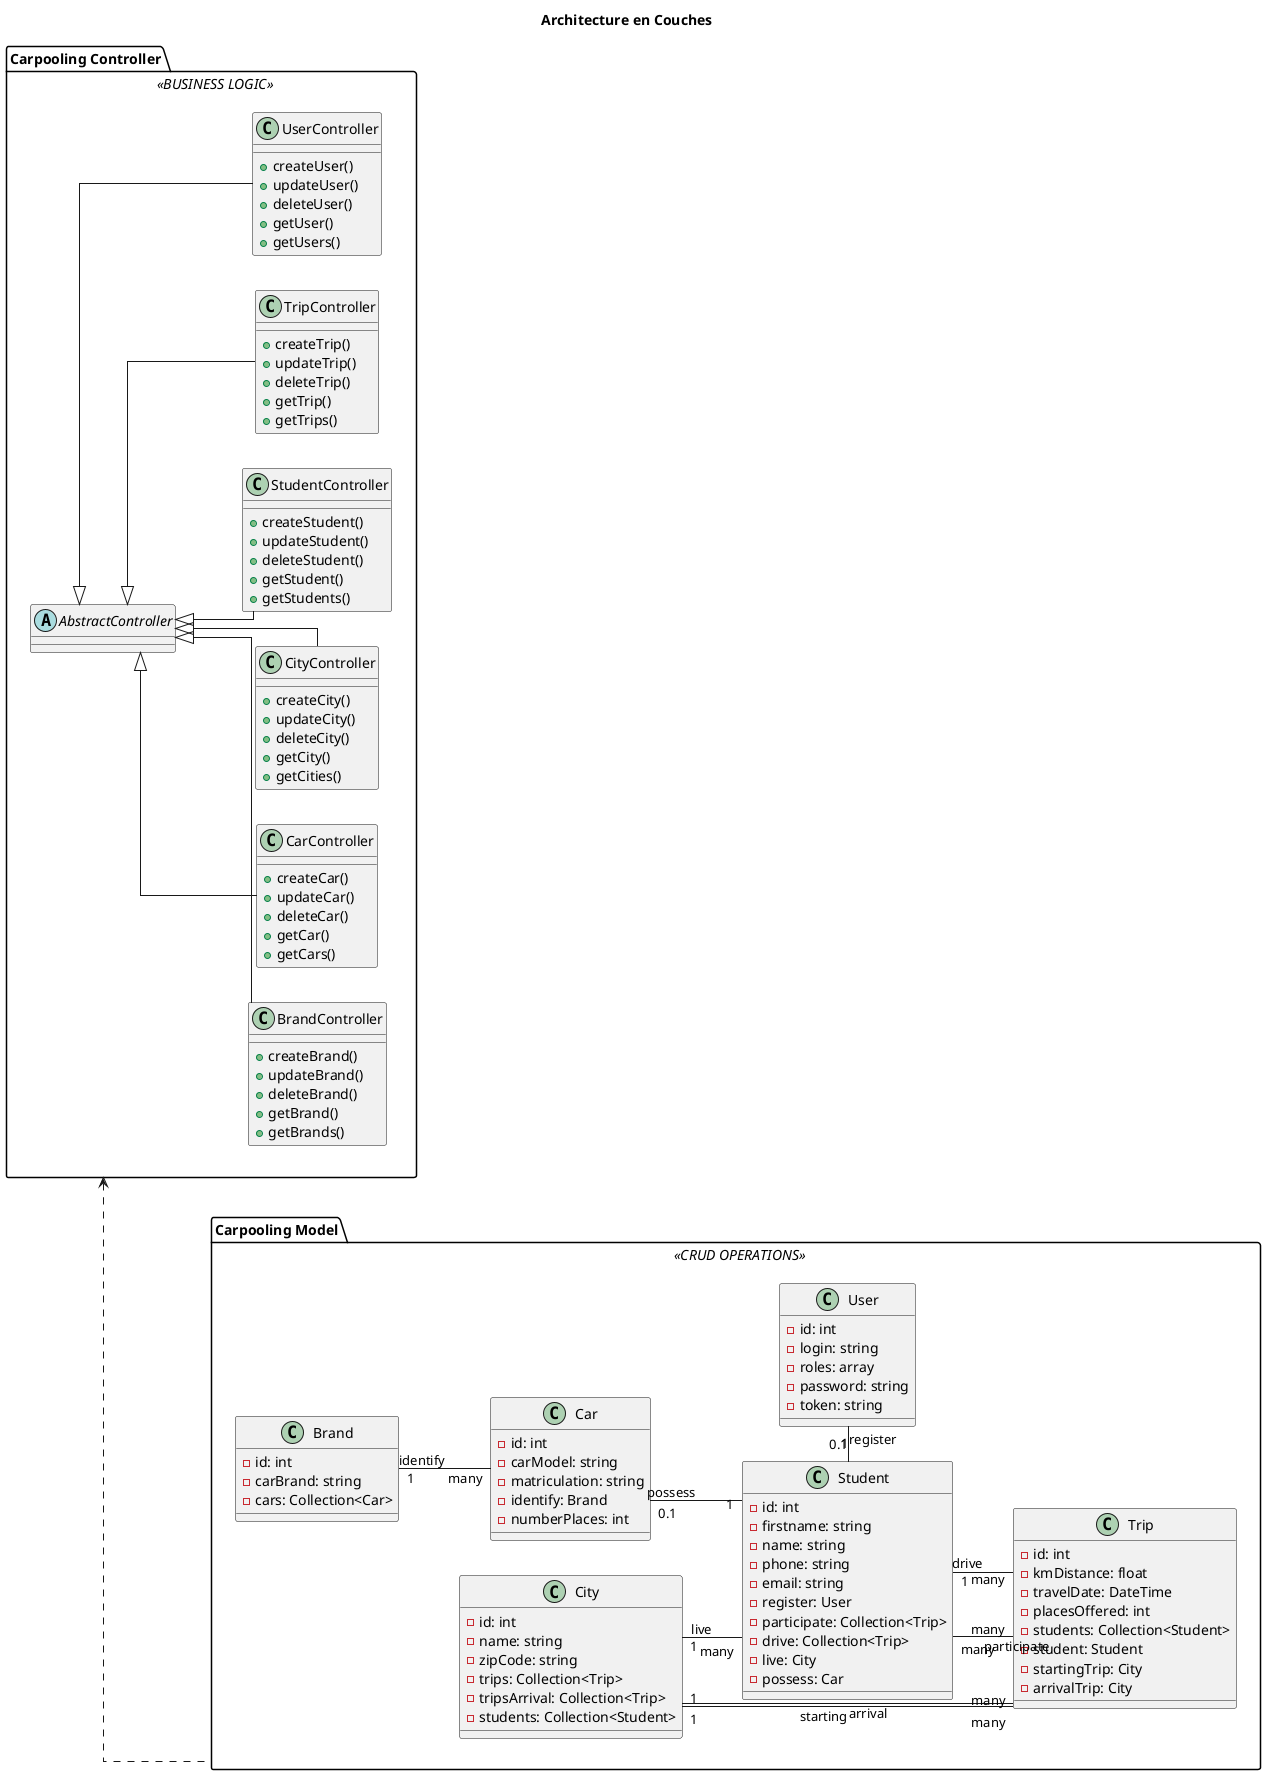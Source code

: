 @startuml
skinparam linetype ortho
left to right direction

title Architecture en Couches


package "Carpooling Controller" << BUSINESS LOGIC >> as controller {
abstract class AbstractController  {
}
class BrandController {
    +createBrand()
    +updateBrand()
    +deleteBrand()
    +getBrand()
    +getBrands()
}
class CarController {
    +createCar()
    +updateCar()
    +deleteCar()
    +getCar()
    +getCars()
}
class CityController {
    +createCity()
    +updateCity()
    +deleteCity()
    +getCity()
    +getCities()
}
class StudentController {
    +createStudent()
    +updateStudent()
    +deleteStudent()
    +getStudent()
    +getStudents()
}
class TripController {
    +createTrip()
    +updateTrip()
    +deleteTrip()
    +getTrip()
    +getTrips()
}
class UserController {
    +createUser()
    +updateUser()
    +deleteUser()
    +getUser()
    +getUsers()
}
AbstractController ^-down- BrandController
AbstractController ^-down- CarController
AbstractController ^-down- CityController
AbstractController ^-down- StudentController
AbstractController ^-down- TripController
AbstractController ^-down- UserController

}


package "Carpooling Model" <<CRUD OPERATIONS>> as model{
   class User {
       -id: int
       -login: string
       -roles: array
       -password: string
       -token: string
   }
  class Student {
      -id: int
      -firstname: string
      -name: string
      -phone: string
      -email: string
      -register: User
      -participate: Collection<Trip>
      -drive: Collection<Trip>
      -live: City
      -possess: Car
  }
  class Car {
      -id: int
      -carModel: string
      -matriculation: string
      -identify: Brand
      -numberPlaces: int
  }
 class Brand {
       -id: int
       -carBrand: string
       -cars: Collection<Car>
  }

  class Trip {
      -id: int
      -kmDistance: float
      -travelDate: DateTime
      -placesOffered: int
      -students: Collection<Student>
      -student: Student
      -startingTrip: City
      -arrivalTrip: City
  }
  class City {
           -id: int
           -name: string
           -zipCode: string
           -trips: Collection<Trip>
           -tripsArrival: Collection<Trip>
           -students: Collection<Student>
       }

  Student "0.1" - "1" User : register

  Student "many" -- "many" Trip : participate
  Student "1" -- "many" Trip : drive
  Car "0.1" -- "1" Student : possess


  Brand "1" -- "many" Car : identify

  City "1" -- "many" Trip : starting
  City "1" -- "many" Trip : arrival
  City "1" -- "many" Student : live


}
controller <.down. model
@enduml